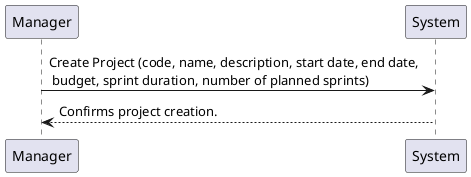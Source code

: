 @startuml

Manager -> System: Create Project (code, name, description, start date, end date,\n budget, sprint duration, number of planned sprints)
Manager <-- System: Confirms project creation.
@enduml